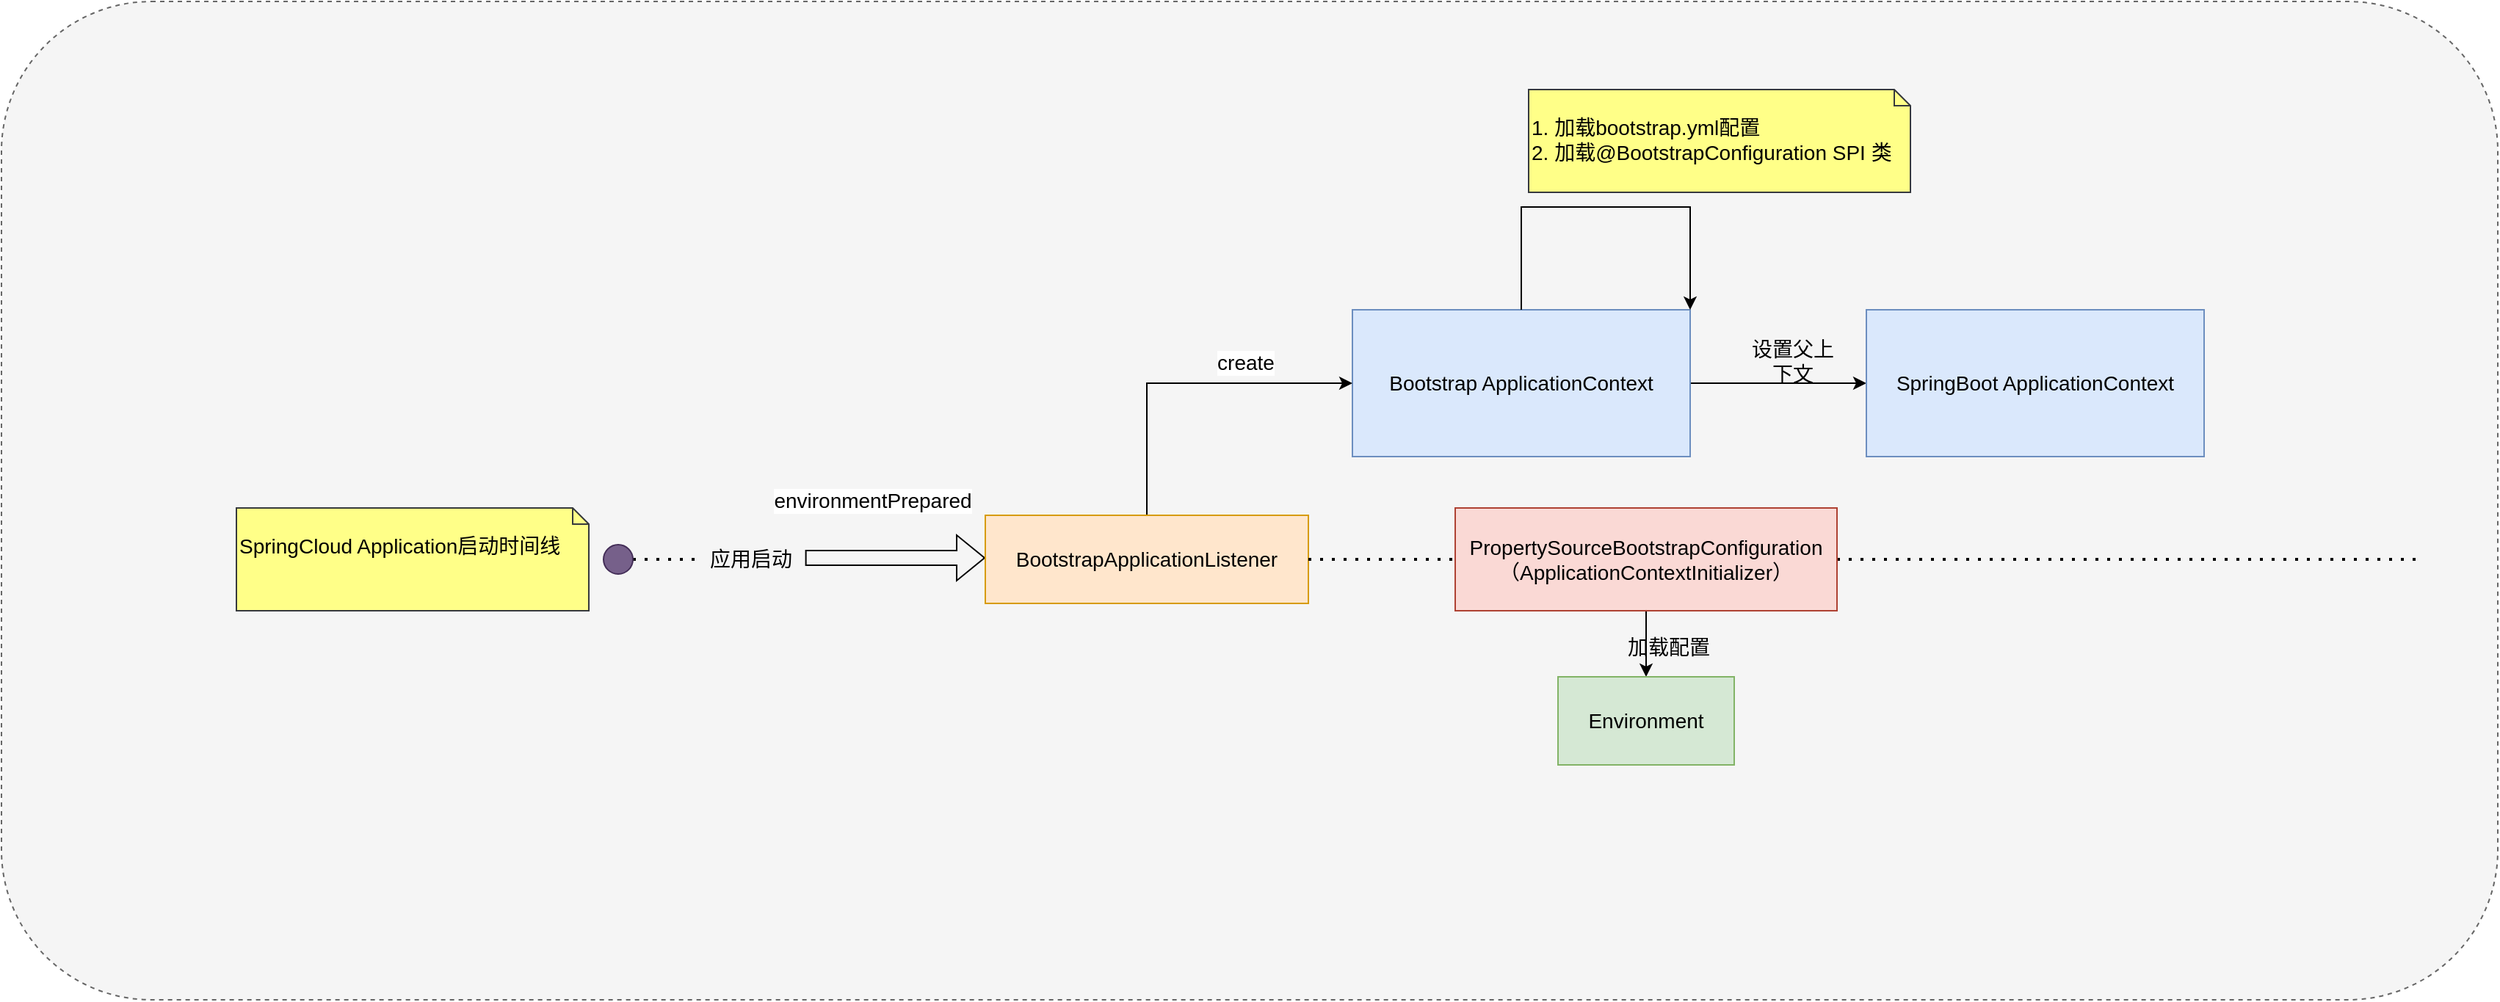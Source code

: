 <mxfile version="16.2.7" type="device"><diagram id="C2w_hagskoKLYqLdPEmS" name="第 1 页"><mxGraphModel dx="2436" dy="2247" grid="1" gridSize="10" guides="1" tooltips="1" connect="1" arrows="1" fold="1" page="1" pageScale="1" pageWidth="827" pageHeight="1169" math="0" shadow="0"><root><mxCell id="0"/><mxCell id="1" parent="0"/><mxCell id="v5X3p-k6g56Kn5yUvhZk-24" value="" style="rounded=1;whiteSpace=wrap;html=1;dashed=1;fontSize=14;fillColor=#f5f5f5;fontColor=#333333;strokeColor=#666666;" vertex="1" parent="1"><mxGeometry x="-710" y="-30" width="1700" height="680" as="geometry"/></mxCell><mxCell id="v5X3p-k6g56Kn5yUvhZk-4" value="" style="endArrow=none;dashed=1;html=1;dashPattern=1 3;strokeWidth=2;rounded=0;startArrow=none;fontSize=14;" edge="1" parent="1" source="v5X3p-k6g56Kn5yUvhZk-16"><mxGeometry width="50" height="50" relative="1" as="geometry"><mxPoint x="-330" y="350" as="sourcePoint"/><mxPoint x="940" y="350" as="targetPoint"/></mxGeometry></mxCell><mxCell id="v5X3p-k6g56Kn5yUvhZk-14" style="edgeStyle=orthogonalEdgeStyle;rounded=0;orthogonalLoop=1;jettySize=auto;html=1;entryX=0;entryY=0.5;entryDx=0;entryDy=0;fontSize=14;" edge="1" parent="1" source="r7VBes39MEWjMJvbnIzL-1" target="v5X3p-k6g56Kn5yUvhZk-1"><mxGeometry relative="1" as="geometry"><Array as="points"/></mxGeometry></mxCell><mxCell id="r7VBes39MEWjMJvbnIzL-1" value="Bootstrap ApplicationContext" style="rounded=0;whiteSpace=wrap;html=1;fillColor=#dae8fc;strokeColor=#6c8ebf;fontSize=14;" parent="1" vertex="1"><mxGeometry x="210" y="180" width="230" height="100" as="geometry"/></mxCell><mxCell id="v5X3p-k6g56Kn5yUvhZk-1" value="SpringBoot ApplicationContext" style="rounded=0;whiteSpace=wrap;html=1;fillColor=#dae8fc;strokeColor=#6c8ebf;fontSize=14;" vertex="1" parent="1"><mxGeometry x="560" y="180" width="230" height="100" as="geometry"/></mxCell><mxCell id="v5X3p-k6g56Kn5yUvhZk-2" value="" style="shape=flexArrow;endArrow=classic;html=1;rounded=0;exitX=1.033;exitY=0.45;exitDx=0;exitDy=0;exitPerimeter=0;fontSize=14;" edge="1" parent="1" source="v5X3p-k6g56Kn5yUvhZk-3"><mxGeometry width="50" height="50" relative="1" as="geometry"><mxPoint x="-110" y="349" as="sourcePoint"/><mxPoint x="-40" y="349" as="targetPoint"/></mxGeometry></mxCell><mxCell id="v5X3p-k6g56Kn5yUvhZk-6" value="environmentPrepared" style="edgeLabel;html=1;align=center;verticalAlign=middle;resizable=0;points=[];fontSize=14;" vertex="1" connectable="0" parent="v5X3p-k6g56Kn5yUvhZk-2"><mxGeometry x="0.343" y="-6" relative="1" as="geometry"><mxPoint x="-37" y="-45" as="offset"/></mxGeometry></mxCell><mxCell id="v5X3p-k6g56Kn5yUvhZk-9" style="edgeStyle=orthogonalEdgeStyle;rounded=0;orthogonalLoop=1;jettySize=auto;html=1;entryX=0;entryY=0.5;entryDx=0;entryDy=0;fontSize=14;" edge="1" parent="1" source="v5X3p-k6g56Kn5yUvhZk-5" target="r7VBes39MEWjMJvbnIzL-1"><mxGeometry relative="1" as="geometry"><Array as="points"><mxPoint x="70" y="230"/></Array></mxGeometry></mxCell><mxCell id="v5X3p-k6g56Kn5yUvhZk-10" value="create" style="edgeLabel;html=1;align=center;verticalAlign=middle;resizable=0;points=[];fontSize=14;" vertex="1" connectable="0" parent="v5X3p-k6g56Kn5yUvhZk-9"><mxGeometry x="0.197" y="1" relative="1" as="geometry"><mxPoint x="19" y="-13" as="offset"/></mxGeometry></mxCell><mxCell id="v5X3p-k6g56Kn5yUvhZk-5" value="BootstrapApplicationListener" style="rounded=0;whiteSpace=wrap;html=1;fillColor=#ffe6cc;strokeColor=#d79b00;fontSize=14;" vertex="1" parent="1"><mxGeometry x="-40" y="320" width="220" height="60" as="geometry"/></mxCell><mxCell id="v5X3p-k6g56Kn5yUvhZk-3" value="应用启动" style="text;html=1;align=center;verticalAlign=middle;resizable=0;points=[];autosize=1;strokeColor=none;fillColor=none;fontSize=14;" vertex="1" parent="1"><mxGeometry x="-235" y="340" width="70" height="20" as="geometry"/></mxCell><mxCell id="v5X3p-k6g56Kn5yUvhZk-8" value="" style="endArrow=none;dashed=1;html=1;dashPattern=1 3;strokeWidth=2;rounded=0;fontSize=14;startArrow=none;" edge="1" parent="1" source="v5X3p-k6g56Kn5yUvhZk-22" target="v5X3p-k6g56Kn5yUvhZk-3"><mxGeometry width="50" height="50" relative="1" as="geometry"><mxPoint x="-290" y="350" as="sourcePoint"/><mxPoint x="940" y="350" as="targetPoint"/></mxGeometry></mxCell><mxCell id="v5X3p-k6g56Kn5yUvhZk-11" style="edgeStyle=orthogonalEdgeStyle;rounded=0;orthogonalLoop=1;jettySize=auto;html=1;exitX=0.5;exitY=0;exitDx=0;exitDy=0;entryX=1;entryY=0;entryDx=0;entryDy=0;fontSize=14;" edge="1" parent="1" source="r7VBes39MEWjMJvbnIzL-1" target="r7VBes39MEWjMJvbnIzL-1"><mxGeometry relative="1" as="geometry"><Array as="points"><mxPoint x="325" y="110"/><mxPoint x="440" y="110"/></Array></mxGeometry></mxCell><mxCell id="v5X3p-k6g56Kn5yUvhZk-13" value="1. 加载bootstrap.yml配置&lt;br style=&quot;font-size: 14px;&quot;&gt;2. 加载@BootstrapConfiguration SPI 类" style="shape=note2;boundedLbl=1;whiteSpace=wrap;html=1;size=11;verticalAlign=top;align=left;fillColor=#ffff88;strokeColor=#36393d;fontSize=14;" vertex="1" parent="1"><mxGeometry x="330" y="30" width="260" height="70" as="geometry"/></mxCell><mxCell id="v5X3p-k6g56Kn5yUvhZk-15" value="设置父上下文" style="text;html=1;strokeColor=none;fillColor=none;align=center;verticalAlign=middle;whiteSpace=wrap;rounded=0;fontSize=14;" vertex="1" parent="1"><mxGeometry x="480" y="200" width="60" height="30" as="geometry"/></mxCell><mxCell id="v5X3p-k6g56Kn5yUvhZk-19" value="" style="edgeStyle=orthogonalEdgeStyle;rounded=0;orthogonalLoop=1;jettySize=auto;html=1;fontSize=14;" edge="1" parent="1" source="v5X3p-k6g56Kn5yUvhZk-16" target="v5X3p-k6g56Kn5yUvhZk-18"><mxGeometry relative="1" as="geometry"/></mxCell><mxCell id="v5X3p-k6g56Kn5yUvhZk-16" value="PropertySourceBootstrapConfiguration（ApplicationContextInitializer）" style="rounded=0;whiteSpace=wrap;html=1;fillColor=#fad9d5;strokeColor=#ae4132;fontSize=14;" vertex="1" parent="1"><mxGeometry x="280" y="315" width="260" height="70" as="geometry"/></mxCell><mxCell id="v5X3p-k6g56Kn5yUvhZk-17" value="" style="endArrow=none;dashed=1;html=1;dashPattern=1 3;strokeWidth=2;rounded=0;startArrow=none;exitX=1;exitY=0.5;exitDx=0;exitDy=0;fontSize=14;" edge="1" parent="1" source="v5X3p-k6g56Kn5yUvhZk-5" target="v5X3p-k6g56Kn5yUvhZk-16"><mxGeometry width="50" height="50" relative="1" as="geometry"><mxPoint x="-170" y="350" as="sourcePoint"/><mxPoint x="940" y="350" as="targetPoint"/></mxGeometry></mxCell><mxCell id="v5X3p-k6g56Kn5yUvhZk-18" value="Environment" style="whiteSpace=wrap;html=1;rounded=0;fillColor=#d5e8d4;strokeColor=#82b366;fontSize=14;" vertex="1" parent="1"><mxGeometry x="350" y="430" width="120" height="60" as="geometry"/></mxCell><mxCell id="v5X3p-k6g56Kn5yUvhZk-20" value="加载配置" style="text;html=1;align=center;verticalAlign=middle;resizable=0;points=[];autosize=1;strokeColor=none;fillColor=none;fontSize=14;" vertex="1" parent="1"><mxGeometry x="390" y="400" width="70" height="20" as="geometry"/></mxCell><mxCell id="v5X3p-k6g56Kn5yUvhZk-23" value="SpringCloud Application启动时间线" style="shape=note2;boundedLbl=1;whiteSpace=wrap;html=1;size=11;verticalAlign=top;align=left;fillColor=#ffff88;strokeColor=#36393d;fontSize=14;" vertex="1" parent="1"><mxGeometry x="-550" y="315" width="240" height="70" as="geometry"/></mxCell><mxCell id="v5X3p-k6g56Kn5yUvhZk-22" value="" style="ellipse;whiteSpace=wrap;html=1;aspect=fixed;fillColor=#76608a;fontColor=#ffffff;strokeColor=#432D57;fontSize=14;" vertex="1" parent="1"><mxGeometry x="-300" y="340" width="20" height="20" as="geometry"/></mxCell><mxCell id="v5X3p-k6g56Kn5yUvhZk-27" value="" style="endArrow=none;dashed=1;html=1;dashPattern=1 3;strokeWidth=2;rounded=0;fontSize=14;" edge="1" parent="1" target="v5X3p-k6g56Kn5yUvhZk-22"><mxGeometry width="50" height="50" relative="1" as="geometry"><mxPoint x="-290" y="350" as="sourcePoint"/><mxPoint x="-235" y="350" as="targetPoint"/></mxGeometry></mxCell></root></mxGraphModel></diagram></mxfile>